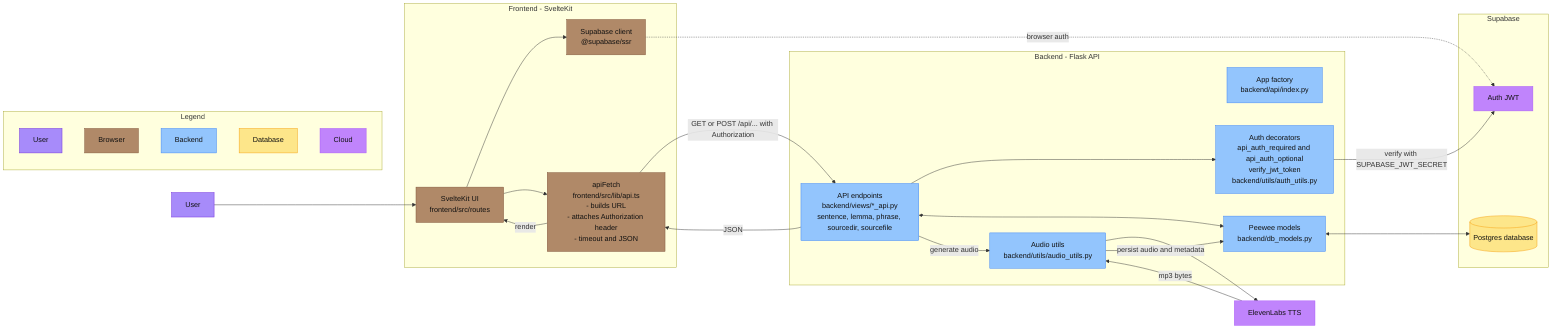flowchart LR

  %% Classes (kept minimal for compatibility)
  classDef user fill:#a78bfa,stroke:#6d28d9,color:#111;
  classDef browser fill:#b08968,stroke:#7f5539,color:#111;
  classDef backend fill:#93c5fd,stroke:#3b82f6,color:#111;
  classDef database fill:#fde68a,stroke:#f59e0b,color:#111;
  classDef cloud fill:#c084fc,stroke:#a855f7,color:#111;

  U[User]:::user

  subgraph FE[Frontend - SvelteKit]
    B1[SvelteKit UI<br/>frontend/src/routes]:::browser
    B3[Supabase client<br/>@supabase/ssr]:::browser
    B2[apiFetch<br/>frontend/src/lib/api.ts<br/>- builds URL<br/>- attaches Authorization header<br/>- timeout and JSON]:::browser
  end

  subgraph BE[Backend - Flask API]
    A1[App factory<br/>backend/api/index.py]:::backend
    A2[Auth decorators<br/>api_auth_required and api_auth_optional<br/>verify_jwt_token<br/>backend/utils/auth_utils.py]:::backend
    A3[API endpoints<br/>backend/views/*_api.py<br/>sentence, lemma, phrase, sourcedir, sourcefile]:::backend
    A4[Peewee models<br/>backend/db_models.py]:::backend
    A5[Audio utils<br/>backend/utils/audio_utils.py]:::backend
  end

  subgraph SUPA[Supabase]
    S2[Auth JWT]:::cloud
    S1[(Postgres database)]:::database
  end

  E1[ElevenLabs TTS]:::cloud

  U --> B1
  B1 --> B3
  B3 -. browser auth .-> S2

  B1 --> B2
  B2 -->|GET or POST /api/... with Authorization| A3
  A3 --> A2
  A2 -->|verify with SUPABASE_JWT_SECRET| S2

  A3 <--> A4
  A4 <--> S1

  A3 -->|generate audio| A5
  A5 --> E1
  E1 -->|mp3 bytes| A5
  A5 -->|persist audio and metadata| A4

  A3 -->|JSON| B2
  B2 -->|render| B1

  subgraph Legend[Legend]
    L1[User]:::user
    L2[Browser]:::browser
    L3[Backend]:::backend
    L4[Database]:::database
    L5[Cloud]:::cloud
  end

%% References
%% - frontend/src/lib/api.ts
%% - backend/api/index.py
%% - backend/utils/auth_utils.py
%% - backend/views/*_api.py
%% - backend/db_models.py
%% - backend/utils/audio_utils.py
%% - docs/reference/ARCHITECTURE.md